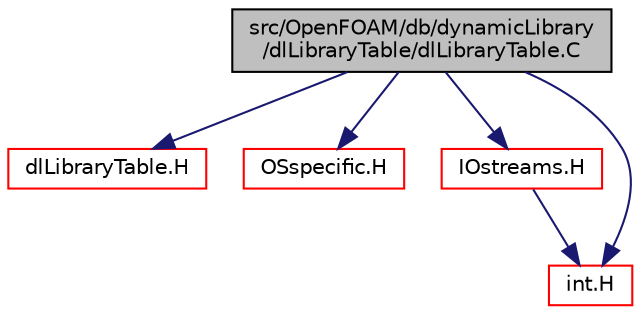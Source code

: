 digraph "src/OpenFOAM/db/dynamicLibrary/dlLibraryTable/dlLibraryTable.C"
{
  bgcolor="transparent";
  edge [fontname="Helvetica",fontsize="10",labelfontname="Helvetica",labelfontsize="10"];
  node [fontname="Helvetica",fontsize="10",shape=record];
  Node1 [label="src/OpenFOAM/db/dynamicLibrary\l/dlLibraryTable/dlLibraryTable.C",height=0.2,width=0.4,color="black", fillcolor="grey75", style="filled" fontcolor="black"];
  Node1 -> Node2 [color="midnightblue",fontsize="10",style="solid",fontname="Helvetica"];
  Node2 [label="dlLibraryTable.H",height=0.2,width=0.4,color="red",URL="$dlLibraryTable_8H.html"];
  Node1 -> Node3 [color="midnightblue",fontsize="10",style="solid",fontname="Helvetica"];
  Node3 [label="OSspecific.H",height=0.2,width=0.4,color="red",URL="$OSspecific_8H.html",tooltip="Functions used by OpenFOAM that are specific to POSIX compliant operating systems and need to be repl..."];
  Node1 -> Node4 [color="midnightblue",fontsize="10",style="solid",fontname="Helvetica"];
  Node4 [label="IOstreams.H",height=0.2,width=0.4,color="red",URL="$IOstreams_8H.html",tooltip="Useful combination of include files which define Sin, Sout and Serr and the use of IO streams general..."];
  Node4 -> Node5 [color="midnightblue",fontsize="10",style="solid",fontname="Helvetica"];
  Node5 [label="int.H",height=0.2,width=0.4,color="red",URL="$int_8H.html",tooltip="System signed integer. "];
  Node1 -> Node5 [color="midnightblue",fontsize="10",style="solid",fontname="Helvetica"];
}

